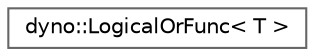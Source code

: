 digraph "Graphical Class Hierarchy"
{
 // LATEX_PDF_SIZE
  bgcolor="transparent";
  edge [fontname=Helvetica,fontsize=10,labelfontname=Helvetica,labelfontsize=10];
  node [fontname=Helvetica,fontsize=10,shape=box,height=0.2,width=0.4];
  rankdir="LR";
  Node0 [id="Node000000",label="dyno::LogicalOrFunc\< T \>",height=0.2,width=0.4,color="grey40", fillcolor="white", style="filled",URL="$structdyno_1_1_logical_or_func.html",tooltip=" "];
}
